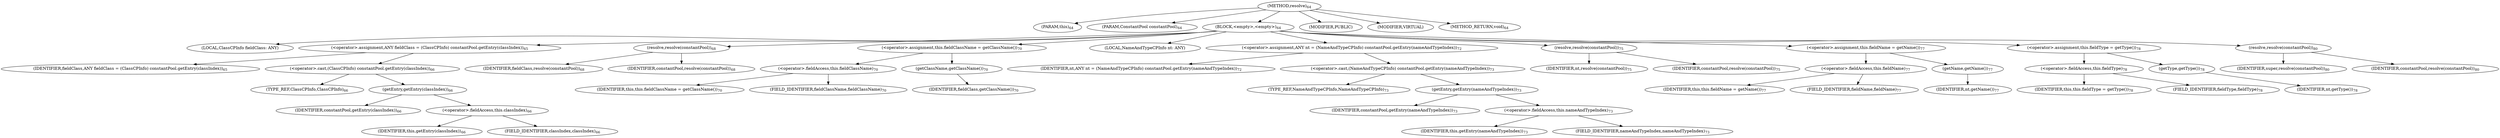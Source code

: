digraph "resolve" {  
"52" [label = <(METHOD,resolve)<SUB>64</SUB>> ]
"53" [label = <(PARAM,this)<SUB>64</SUB>> ]
"54" [label = <(PARAM,ConstantPool constantPool)<SUB>64</SUB>> ]
"55" [label = <(BLOCK,&lt;empty&gt;,&lt;empty&gt;)<SUB>64</SUB>> ]
"56" [label = <(LOCAL,ClassCPInfo fieldClass: ANY)> ]
"57" [label = <(&lt;operator&gt;.assignment,ANY fieldClass = (ClassCPInfo) constantPool.getEntry(classIndex))<SUB>65</SUB>> ]
"58" [label = <(IDENTIFIER,fieldClass,ANY fieldClass = (ClassCPInfo) constantPool.getEntry(classIndex))<SUB>65</SUB>> ]
"59" [label = <(&lt;operator&gt;.cast,(ClassCPInfo) constantPool.getEntry(classIndex))<SUB>66</SUB>> ]
"60" [label = <(TYPE_REF,ClassCPInfo,ClassCPInfo)<SUB>66</SUB>> ]
"61" [label = <(getEntry,getEntry(classIndex))<SUB>66</SUB>> ]
"62" [label = <(IDENTIFIER,constantPool,getEntry(classIndex))<SUB>66</SUB>> ]
"63" [label = <(&lt;operator&gt;.fieldAccess,this.classIndex)<SUB>66</SUB>> ]
"64" [label = <(IDENTIFIER,this,getEntry(classIndex))<SUB>66</SUB>> ]
"65" [label = <(FIELD_IDENTIFIER,classIndex,classIndex)<SUB>66</SUB>> ]
"66" [label = <(resolve,resolve(constantPool))<SUB>68</SUB>> ]
"67" [label = <(IDENTIFIER,fieldClass,resolve(constantPool))<SUB>68</SUB>> ]
"68" [label = <(IDENTIFIER,constantPool,resolve(constantPool))<SUB>68</SUB>> ]
"69" [label = <(&lt;operator&gt;.assignment,this.fieldClassName = getClassName())<SUB>70</SUB>> ]
"70" [label = <(&lt;operator&gt;.fieldAccess,this.fieldClassName)<SUB>70</SUB>> ]
"71" [label = <(IDENTIFIER,this,this.fieldClassName = getClassName())<SUB>70</SUB>> ]
"72" [label = <(FIELD_IDENTIFIER,fieldClassName,fieldClassName)<SUB>70</SUB>> ]
"73" [label = <(getClassName,getClassName())<SUB>70</SUB>> ]
"74" [label = <(IDENTIFIER,fieldClass,getClassName())<SUB>70</SUB>> ]
"75" [label = <(LOCAL,NameAndTypeCPInfo nt: ANY)> ]
"76" [label = <(&lt;operator&gt;.assignment,ANY nt = (NameAndTypeCPInfo) constantPool.getEntry(nameAndTypeIndex))<SUB>72</SUB>> ]
"77" [label = <(IDENTIFIER,nt,ANY nt = (NameAndTypeCPInfo) constantPool.getEntry(nameAndTypeIndex))<SUB>72</SUB>> ]
"78" [label = <(&lt;operator&gt;.cast,(NameAndTypeCPInfo) constantPool.getEntry(nameAndTypeIndex))<SUB>73</SUB>> ]
"79" [label = <(TYPE_REF,NameAndTypeCPInfo,NameAndTypeCPInfo)<SUB>73</SUB>> ]
"80" [label = <(getEntry,getEntry(nameAndTypeIndex))<SUB>73</SUB>> ]
"81" [label = <(IDENTIFIER,constantPool,getEntry(nameAndTypeIndex))<SUB>73</SUB>> ]
"82" [label = <(&lt;operator&gt;.fieldAccess,this.nameAndTypeIndex)<SUB>73</SUB>> ]
"83" [label = <(IDENTIFIER,this,getEntry(nameAndTypeIndex))<SUB>73</SUB>> ]
"84" [label = <(FIELD_IDENTIFIER,nameAndTypeIndex,nameAndTypeIndex)<SUB>73</SUB>> ]
"85" [label = <(resolve,resolve(constantPool))<SUB>75</SUB>> ]
"86" [label = <(IDENTIFIER,nt,resolve(constantPool))<SUB>75</SUB>> ]
"87" [label = <(IDENTIFIER,constantPool,resolve(constantPool))<SUB>75</SUB>> ]
"88" [label = <(&lt;operator&gt;.assignment,this.fieldName = getName())<SUB>77</SUB>> ]
"89" [label = <(&lt;operator&gt;.fieldAccess,this.fieldName)<SUB>77</SUB>> ]
"90" [label = <(IDENTIFIER,this,this.fieldName = getName())<SUB>77</SUB>> ]
"91" [label = <(FIELD_IDENTIFIER,fieldName,fieldName)<SUB>77</SUB>> ]
"92" [label = <(getName,getName())<SUB>77</SUB>> ]
"93" [label = <(IDENTIFIER,nt,getName())<SUB>77</SUB>> ]
"94" [label = <(&lt;operator&gt;.assignment,this.fieldType = getType())<SUB>78</SUB>> ]
"95" [label = <(&lt;operator&gt;.fieldAccess,this.fieldType)<SUB>78</SUB>> ]
"96" [label = <(IDENTIFIER,this,this.fieldType = getType())<SUB>78</SUB>> ]
"97" [label = <(FIELD_IDENTIFIER,fieldType,fieldType)<SUB>78</SUB>> ]
"98" [label = <(getType,getType())<SUB>78</SUB>> ]
"99" [label = <(IDENTIFIER,nt,getType())<SUB>78</SUB>> ]
"100" [label = <(resolve,resolve(constantPool))<SUB>80</SUB>> ]
"101" [label = <(IDENTIFIER,super,resolve(constantPool))<SUB>80</SUB>> ]
"102" [label = <(IDENTIFIER,constantPool,resolve(constantPool))<SUB>80</SUB>> ]
"103" [label = <(MODIFIER,PUBLIC)> ]
"104" [label = <(MODIFIER,VIRTUAL)> ]
"105" [label = <(METHOD_RETURN,void)<SUB>64</SUB>> ]
  "52" -> "53" 
  "52" -> "54" 
  "52" -> "55" 
  "52" -> "103" 
  "52" -> "104" 
  "52" -> "105" 
  "55" -> "56" 
  "55" -> "57" 
  "55" -> "66" 
  "55" -> "69" 
  "55" -> "75" 
  "55" -> "76" 
  "55" -> "85" 
  "55" -> "88" 
  "55" -> "94" 
  "55" -> "100" 
  "57" -> "58" 
  "57" -> "59" 
  "59" -> "60" 
  "59" -> "61" 
  "61" -> "62" 
  "61" -> "63" 
  "63" -> "64" 
  "63" -> "65" 
  "66" -> "67" 
  "66" -> "68" 
  "69" -> "70" 
  "69" -> "73" 
  "70" -> "71" 
  "70" -> "72" 
  "73" -> "74" 
  "76" -> "77" 
  "76" -> "78" 
  "78" -> "79" 
  "78" -> "80" 
  "80" -> "81" 
  "80" -> "82" 
  "82" -> "83" 
  "82" -> "84" 
  "85" -> "86" 
  "85" -> "87" 
  "88" -> "89" 
  "88" -> "92" 
  "89" -> "90" 
  "89" -> "91" 
  "92" -> "93" 
  "94" -> "95" 
  "94" -> "98" 
  "95" -> "96" 
  "95" -> "97" 
  "98" -> "99" 
  "100" -> "101" 
  "100" -> "102" 
}

